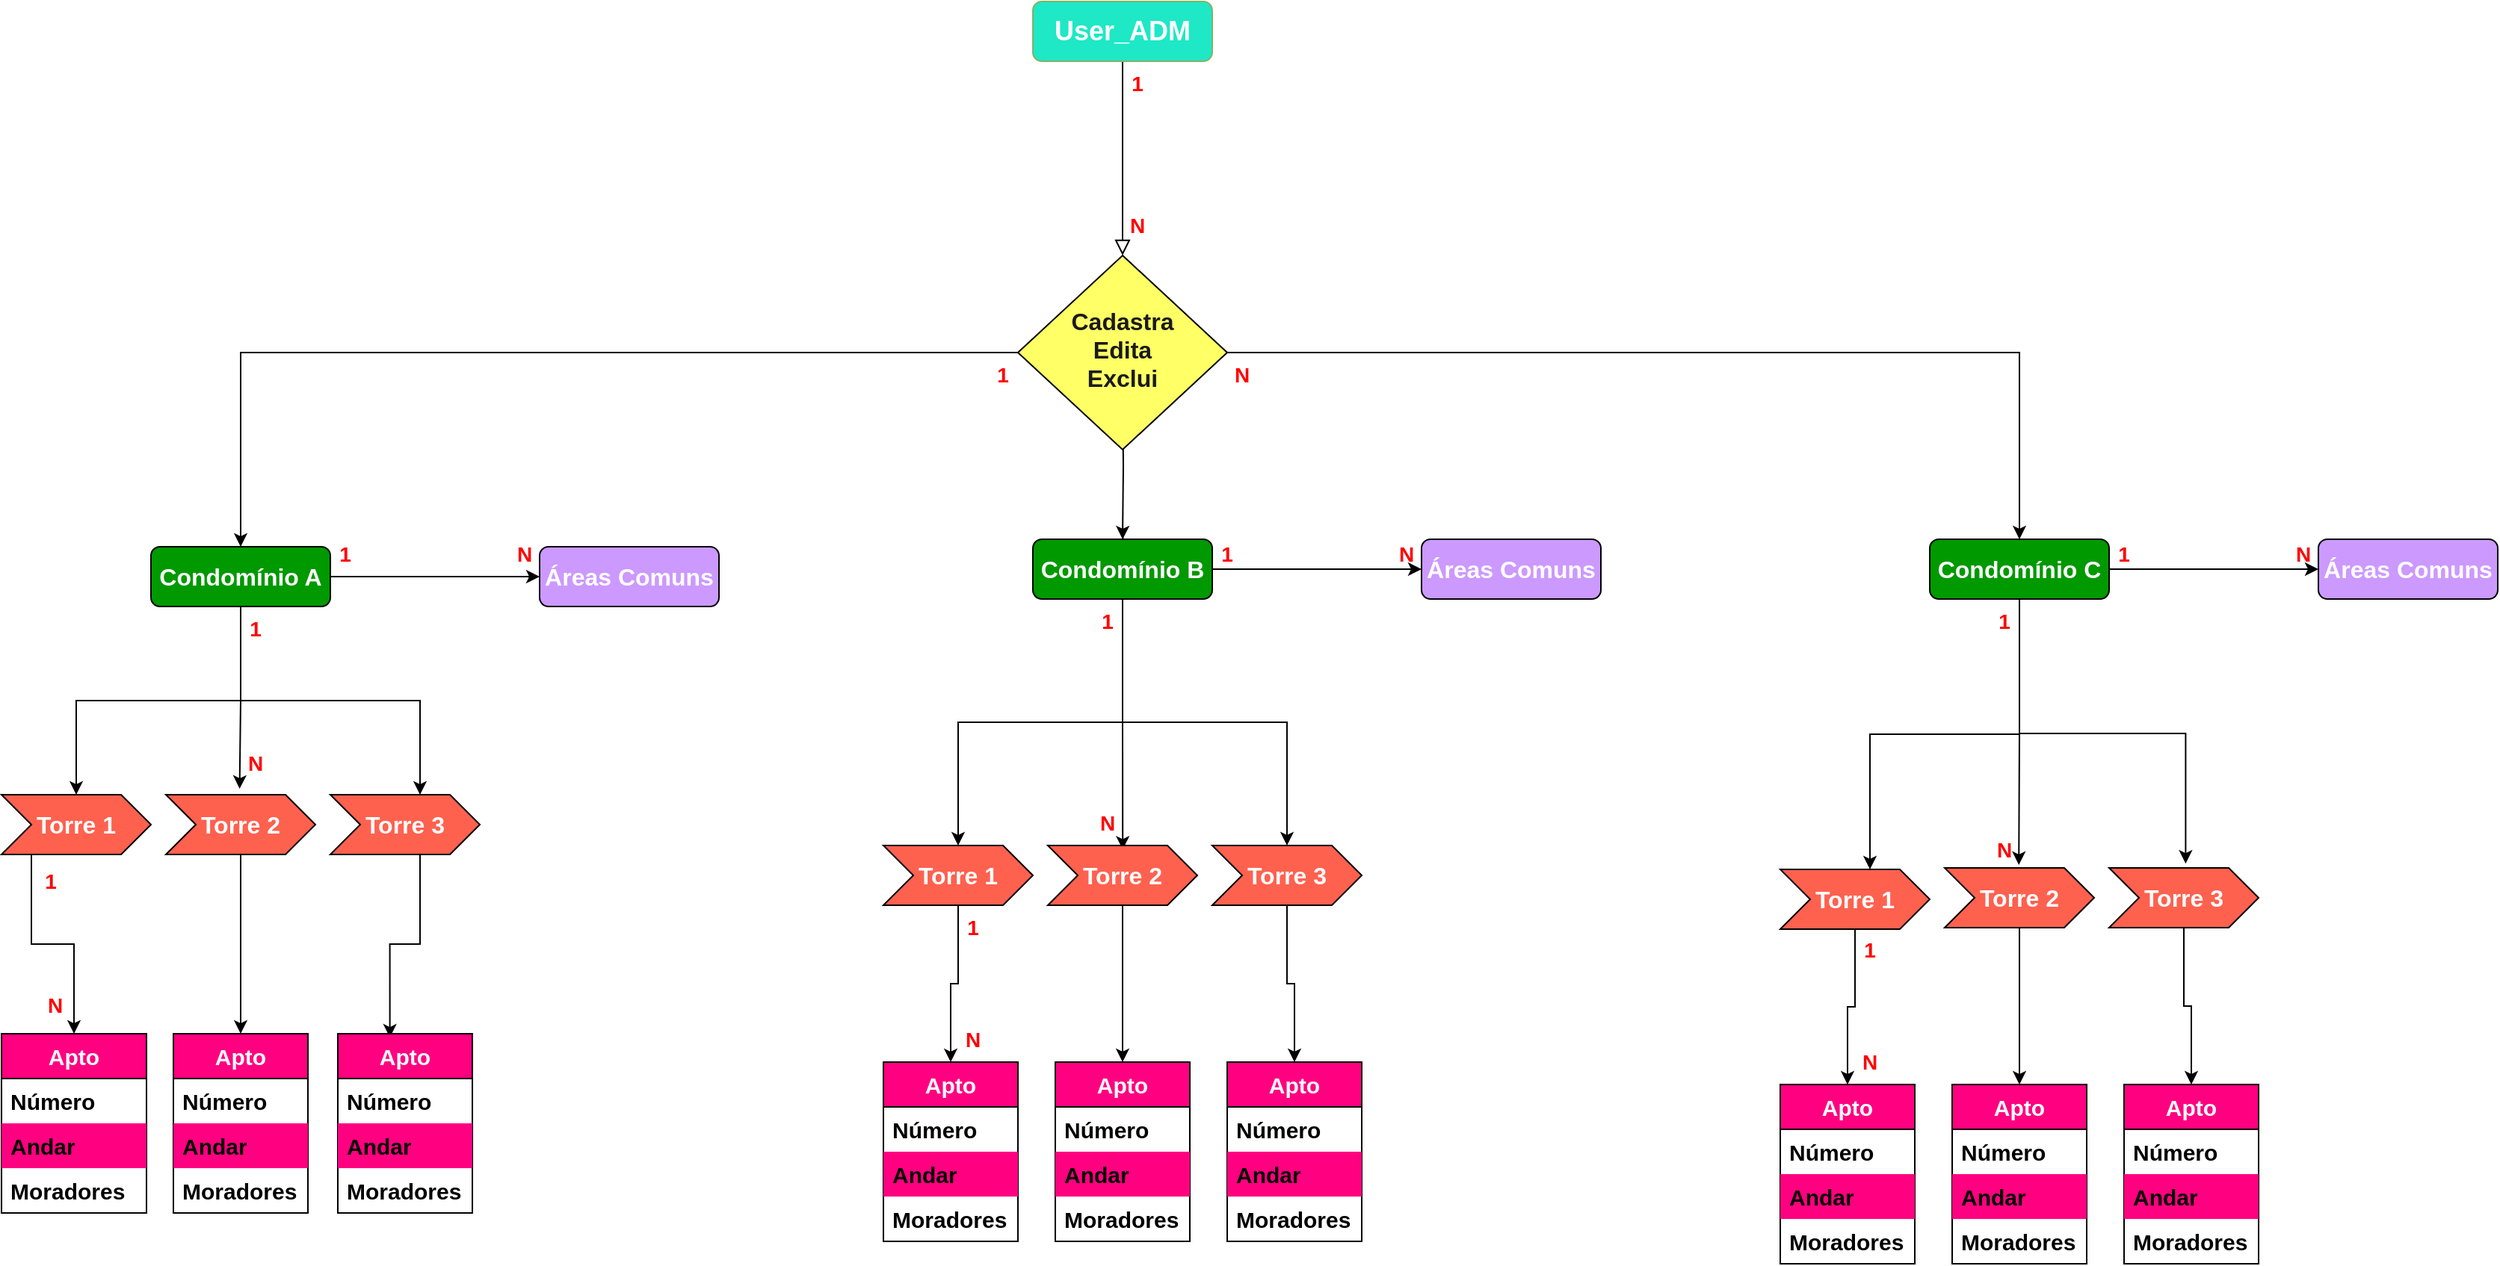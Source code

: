 <mxfile version="21.6.9" type="device">
  <diagram id="C5RBs43oDa-KdzZeNtuy" name="Page-1">
    <mxGraphModel dx="1720" dy="935" grid="1" gridSize="10" guides="1" tooltips="1" connect="1" arrows="1" fold="1" page="1" pageScale="1" pageWidth="827" pageHeight="1169" math="0" shadow="0">
      <root>
        <mxCell id="WIyWlLk6GJQsqaUBKTNV-0" />
        <mxCell id="WIyWlLk6GJQsqaUBKTNV-1" parent="WIyWlLk6GJQsqaUBKTNV-0" />
        <mxCell id="WIyWlLk6GJQsqaUBKTNV-2" value="" style="rounded=0;html=1;jettySize=auto;orthogonalLoop=1;fontSize=11;endArrow=block;endFill=0;endSize=8;strokeWidth=1;shadow=0;labelBackgroundColor=none;edgeStyle=orthogonalEdgeStyle;" parent="WIyWlLk6GJQsqaUBKTNV-1" source="WIyWlLk6GJQsqaUBKTNV-3" target="WIyWlLk6GJQsqaUBKTNV-6" edge="1">
          <mxGeometry relative="1" as="geometry" />
        </mxCell>
        <mxCell id="WIyWlLk6GJQsqaUBKTNV-3" value="User_ADM" style="rounded=1;whiteSpace=wrap;html=1;fontSize=18;glass=0;strokeWidth=1;shadow=0;fillColor=#1EE8C6;strokeColor=#82b366;fontStyle=1;fontColor=#FFFFFF;" parent="WIyWlLk6GJQsqaUBKTNV-1" vertex="1">
          <mxGeometry x="830" y="20" width="120" height="40" as="geometry" />
        </mxCell>
        <mxCell id="YVgpjDGdmT3AULnYCMZ0-17" style="edgeStyle=orthogonalEdgeStyle;rounded=0;orthogonalLoop=1;jettySize=auto;html=1;entryX=0.5;entryY=0;entryDx=0;entryDy=0;fontSize=16;fontStyle=1;fontColor=#FFFFFF;" edge="1" parent="WIyWlLk6GJQsqaUBKTNV-1" source="WIyWlLk6GJQsqaUBKTNV-6" target="YVgpjDGdmT3AULnYCMZ0-3">
          <mxGeometry relative="1" as="geometry" />
        </mxCell>
        <mxCell id="YVgpjDGdmT3AULnYCMZ0-18" style="edgeStyle=orthogonalEdgeStyle;rounded=0;orthogonalLoop=1;jettySize=auto;html=1;fontSize=16;fontStyle=1;fontColor=#FFFFFF;" edge="1" parent="WIyWlLk6GJQsqaUBKTNV-1" target="YVgpjDGdmT3AULnYCMZ0-4">
          <mxGeometry relative="1" as="geometry">
            <mxPoint x="890" y="370" as="sourcePoint" />
          </mxGeometry>
        </mxCell>
        <mxCell id="YVgpjDGdmT3AULnYCMZ0-19" style="edgeStyle=orthogonalEdgeStyle;rounded=0;orthogonalLoop=1;jettySize=auto;html=1;fontSize=16;fontStyle=1;fontColor=#FFFFFF;" edge="1" parent="WIyWlLk6GJQsqaUBKTNV-1" source="WIyWlLk6GJQsqaUBKTNV-6" target="YVgpjDGdmT3AULnYCMZ0-5">
          <mxGeometry relative="1" as="geometry" />
        </mxCell>
        <mxCell id="YVgpjDGdmT3AULnYCMZ0-68" style="edgeStyle=orthogonalEdgeStyle;rounded=0;orthogonalLoop=1;jettySize=auto;html=1;entryX=0.5;entryY=0;entryDx=0;entryDy=0;" edge="1" parent="WIyWlLk6GJQsqaUBKTNV-1" target="YVgpjDGdmT3AULnYCMZ0-4">
          <mxGeometry relative="1" as="geometry">
            <mxPoint x="890" y="280" as="sourcePoint" />
          </mxGeometry>
        </mxCell>
        <mxCell id="WIyWlLk6GJQsqaUBKTNV-6" value="Cadastra&lt;br style=&quot;font-size: 16px;&quot;&gt;Edita&lt;br style=&quot;font-size: 16px;&quot;&gt;Exclui" style="rhombus;whiteSpace=wrap;html=1;shadow=0;fontFamily=Helvetica;fontSize=16;align=center;strokeWidth=1;spacing=6;spacingTop=-4;fontStyle=1;fontColor=#1A1A1A;fillColor=#FFFF66;" parent="WIyWlLk6GJQsqaUBKTNV-1" vertex="1">
          <mxGeometry x="820" y="190" width="140" height="130" as="geometry" />
        </mxCell>
        <mxCell id="YVgpjDGdmT3AULnYCMZ0-51" style="edgeStyle=orthogonalEdgeStyle;rounded=0;orthogonalLoop=1;jettySize=auto;html=1;fontSize=16;fontStyle=1;fontColor=#FFFFFF;" edge="1" parent="WIyWlLk6GJQsqaUBKTNV-1" source="YVgpjDGdmT3AULnYCMZ0-3" target="YVgpjDGdmT3AULnYCMZ0-47">
          <mxGeometry relative="1" as="geometry" />
        </mxCell>
        <mxCell id="YVgpjDGdmT3AULnYCMZ0-53" style="edgeStyle=orthogonalEdgeStyle;rounded=0;orthogonalLoop=1;jettySize=auto;html=1;entryX=0;entryY=0;entryDx=60;entryDy=0;entryPerimeter=0;fontSize=16;fontStyle=1;fontColor=#FFFFFF;" edge="1" parent="WIyWlLk6GJQsqaUBKTNV-1" source="YVgpjDGdmT3AULnYCMZ0-3" target="YVgpjDGdmT3AULnYCMZ0-50">
          <mxGeometry relative="1" as="geometry" />
        </mxCell>
        <mxCell id="YVgpjDGdmT3AULnYCMZ0-55" style="edgeStyle=orthogonalEdgeStyle;rounded=0;orthogonalLoop=1;jettySize=auto;html=1;entryX=0.493;entryY=-0.1;entryDx=0;entryDy=0;entryPerimeter=0;fontSize=16;fontStyle=1;fontColor=#FFFFFF;" edge="1" parent="WIyWlLk6GJQsqaUBKTNV-1" source="YVgpjDGdmT3AULnYCMZ0-3" target="YVgpjDGdmT3AULnYCMZ0-49">
          <mxGeometry relative="1" as="geometry" />
        </mxCell>
        <mxCell id="YVgpjDGdmT3AULnYCMZ0-161" style="edgeStyle=orthogonalEdgeStyle;rounded=0;orthogonalLoop=1;jettySize=auto;html=1;" edge="1" parent="WIyWlLk6GJQsqaUBKTNV-1" source="YVgpjDGdmT3AULnYCMZ0-3" target="YVgpjDGdmT3AULnYCMZ0-160">
          <mxGeometry relative="1" as="geometry" />
        </mxCell>
        <mxCell id="YVgpjDGdmT3AULnYCMZ0-3" value="Condomínio A" style="rounded=1;whiteSpace=wrap;html=1;fontSize=16;glass=0;strokeWidth=1;shadow=0;fontStyle=1;fontColor=#FFFFFF;labelBackgroundColor=none;fillColor=#009900;" vertex="1" parent="WIyWlLk6GJQsqaUBKTNV-1">
          <mxGeometry x="240" y="385" width="120" height="40" as="geometry" />
        </mxCell>
        <mxCell id="YVgpjDGdmT3AULnYCMZ0-62" style="edgeStyle=orthogonalEdgeStyle;rounded=0;orthogonalLoop=1;jettySize=auto;html=1;fontSize=16;fontStyle=1;fontColor=#FFFFFF;" edge="1" parent="WIyWlLk6GJQsqaUBKTNV-1" source="YVgpjDGdmT3AULnYCMZ0-4" target="YVgpjDGdmT3AULnYCMZ0-56">
          <mxGeometry relative="1" as="geometry" />
        </mxCell>
        <mxCell id="YVgpjDGdmT3AULnYCMZ0-63" style="edgeStyle=orthogonalEdgeStyle;rounded=0;orthogonalLoop=1;jettySize=auto;html=1;entryX=0.501;entryY=0.067;entryDx=0;entryDy=0;entryPerimeter=0;fontSize=16;fontStyle=1;fontColor=#FFFFFF;" edge="1" parent="WIyWlLk6GJQsqaUBKTNV-1" source="YVgpjDGdmT3AULnYCMZ0-4" target="YVgpjDGdmT3AULnYCMZ0-57">
          <mxGeometry relative="1" as="geometry" />
        </mxCell>
        <mxCell id="YVgpjDGdmT3AULnYCMZ0-64" style="edgeStyle=orthogonalEdgeStyle;rounded=0;orthogonalLoop=1;jettySize=auto;html=1;fontSize=16;fontStyle=1;fontColor=#FFFFFF;" edge="1" parent="WIyWlLk6GJQsqaUBKTNV-1" source="YVgpjDGdmT3AULnYCMZ0-4" target="YVgpjDGdmT3AULnYCMZ0-58">
          <mxGeometry relative="1" as="geometry" />
        </mxCell>
        <mxCell id="YVgpjDGdmT3AULnYCMZ0-172" style="edgeStyle=orthogonalEdgeStyle;rounded=0;orthogonalLoop=1;jettySize=auto;html=1;" edge="1" parent="WIyWlLk6GJQsqaUBKTNV-1" source="YVgpjDGdmT3AULnYCMZ0-4" target="YVgpjDGdmT3AULnYCMZ0-165">
          <mxGeometry relative="1" as="geometry" />
        </mxCell>
        <mxCell id="YVgpjDGdmT3AULnYCMZ0-4" value="Condomínio B" style="rounded=1;whiteSpace=wrap;html=1;fontSize=16;glass=0;strokeWidth=1;shadow=0;fontStyle=1;fontColor=#FFFFFF;fillColor=#009900;" vertex="1" parent="WIyWlLk6GJQsqaUBKTNV-1">
          <mxGeometry x="830" y="380" width="120" height="40" as="geometry" />
        </mxCell>
        <mxCell id="YVgpjDGdmT3AULnYCMZ0-66" style="edgeStyle=orthogonalEdgeStyle;rounded=0;orthogonalLoop=1;jettySize=auto;html=1;entryX=0.496;entryY=-0.05;entryDx=0;entryDy=0;entryPerimeter=0;fontSize=16;fontStyle=1;fontColor=#FFFFFF;" edge="1" parent="WIyWlLk6GJQsqaUBKTNV-1" source="YVgpjDGdmT3AULnYCMZ0-5" target="YVgpjDGdmT3AULnYCMZ0-60">
          <mxGeometry relative="1" as="geometry" />
        </mxCell>
        <mxCell id="YVgpjDGdmT3AULnYCMZ0-67" style="edgeStyle=orthogonalEdgeStyle;rounded=0;orthogonalLoop=1;jettySize=auto;html=1;entryX=0.512;entryY=-0.072;entryDx=0;entryDy=0;entryPerimeter=0;fontSize=16;fontStyle=1;fontColor=#FFFFFF;" edge="1" parent="WIyWlLk6GJQsqaUBKTNV-1" source="YVgpjDGdmT3AULnYCMZ0-5" target="YVgpjDGdmT3AULnYCMZ0-61">
          <mxGeometry relative="1" as="geometry" />
        </mxCell>
        <mxCell id="YVgpjDGdmT3AULnYCMZ0-164" style="edgeStyle=orthogonalEdgeStyle;rounded=0;orthogonalLoop=1;jettySize=auto;html=1;entryX=0;entryY=0;entryDx=60;entryDy=0;entryPerimeter=0;" edge="1" parent="WIyWlLk6GJQsqaUBKTNV-1" source="YVgpjDGdmT3AULnYCMZ0-5" target="YVgpjDGdmT3AULnYCMZ0-59">
          <mxGeometry relative="1" as="geometry" />
        </mxCell>
        <mxCell id="YVgpjDGdmT3AULnYCMZ0-173" style="edgeStyle=orthogonalEdgeStyle;rounded=0;orthogonalLoop=1;jettySize=auto;html=1;entryX=0;entryY=0.5;entryDx=0;entryDy=0;" edge="1" parent="WIyWlLk6GJQsqaUBKTNV-1" source="YVgpjDGdmT3AULnYCMZ0-5" target="YVgpjDGdmT3AULnYCMZ0-168">
          <mxGeometry relative="1" as="geometry" />
        </mxCell>
        <mxCell id="YVgpjDGdmT3AULnYCMZ0-5" value="Condomínio C" style="rounded=1;whiteSpace=wrap;html=1;fontSize=16;glass=0;strokeWidth=1;shadow=0;fontStyle=1;fontColor=#FFFFFF;fillColor=#009900;" vertex="1" parent="WIyWlLk6GJQsqaUBKTNV-1">
          <mxGeometry x="1430" y="380" width="120" height="40" as="geometry" />
        </mxCell>
        <mxCell id="YVgpjDGdmT3AULnYCMZ0-92" style="edgeStyle=orthogonalEdgeStyle;rounded=0;orthogonalLoop=1;jettySize=auto;html=1;entryX=0.5;entryY=0;entryDx=0;entryDy=0;exitX=0;exitY=0;exitDx=20;exitDy=40;exitPerimeter=0;" edge="1" parent="WIyWlLk6GJQsqaUBKTNV-1" source="YVgpjDGdmT3AULnYCMZ0-47" target="YVgpjDGdmT3AULnYCMZ0-80">
          <mxGeometry relative="1" as="geometry" />
        </mxCell>
        <mxCell id="YVgpjDGdmT3AULnYCMZ0-47" value="Torre 1" style="html=1;shape=mxgraph.infographic.ribbonSimple;notch1=20;notch2=20;align=center;verticalAlign=middle;fontSize=16;fontStyle=1;fillColor=#FF614F;whiteSpace=wrap;fontColor=#FFFFFF;" vertex="1" parent="WIyWlLk6GJQsqaUBKTNV-1">
          <mxGeometry x="140" y="551" width="100" height="40" as="geometry" />
        </mxCell>
        <mxCell id="YVgpjDGdmT3AULnYCMZ0-93" style="edgeStyle=orthogonalEdgeStyle;rounded=0;orthogonalLoop=1;jettySize=auto;html=1;entryX=0.5;entryY=0;entryDx=0;entryDy=0;" edge="1" parent="WIyWlLk6GJQsqaUBKTNV-1" source="YVgpjDGdmT3AULnYCMZ0-49" target="YVgpjDGdmT3AULnYCMZ0-84">
          <mxGeometry relative="1" as="geometry" />
        </mxCell>
        <mxCell id="YVgpjDGdmT3AULnYCMZ0-49" value="Torre 2" style="html=1;shape=mxgraph.infographic.ribbonSimple;notch1=20;notch2=20;align=center;verticalAlign=middle;fontSize=16;fontStyle=1;fillColor=#FF614F;whiteSpace=wrap;fontColor=#FFFFFF;" vertex="1" parent="WIyWlLk6GJQsqaUBKTNV-1">
          <mxGeometry x="250" y="551" width="100" height="40" as="geometry" />
        </mxCell>
        <mxCell id="YVgpjDGdmT3AULnYCMZ0-94" style="edgeStyle=orthogonalEdgeStyle;rounded=0;orthogonalLoop=1;jettySize=auto;html=1;entryX=0.387;entryY=0.021;entryDx=0;entryDy=0;entryPerimeter=0;exitX=0;exitY=0;exitDx=60;exitDy=40;exitPerimeter=0;" edge="1" parent="WIyWlLk6GJQsqaUBKTNV-1" source="YVgpjDGdmT3AULnYCMZ0-50" target="YVgpjDGdmT3AULnYCMZ0-88">
          <mxGeometry relative="1" as="geometry" />
        </mxCell>
        <mxCell id="YVgpjDGdmT3AULnYCMZ0-50" value="Torre 3" style="html=1;shape=mxgraph.infographic.ribbonSimple;notch1=20;notch2=20;align=center;verticalAlign=middle;fontSize=16;fontStyle=1;fillColor=#FF614F;whiteSpace=wrap;fontColor=#FFFFFF;" vertex="1" parent="WIyWlLk6GJQsqaUBKTNV-1">
          <mxGeometry x="360" y="551" width="100" height="40" as="geometry" />
        </mxCell>
        <mxCell id="YVgpjDGdmT3AULnYCMZ0-149" style="edgeStyle=orthogonalEdgeStyle;rounded=0;orthogonalLoop=1;jettySize=auto;html=1;entryX=0.5;entryY=0;entryDx=0;entryDy=0;" edge="1" parent="WIyWlLk6GJQsqaUBKTNV-1" source="YVgpjDGdmT3AULnYCMZ0-56" target="YVgpjDGdmT3AULnYCMZ0-125">
          <mxGeometry relative="1" as="geometry" />
        </mxCell>
        <mxCell id="YVgpjDGdmT3AULnYCMZ0-56" value="Torre 1" style="html=1;shape=mxgraph.infographic.ribbonSimple;notch1=20;notch2=20;align=center;verticalAlign=middle;fontSize=16;fontStyle=1;fillColor=#FF614F;whiteSpace=wrap;fontColor=#FFFFFF;" vertex="1" parent="WIyWlLk6GJQsqaUBKTNV-1">
          <mxGeometry x="730" y="585" width="100" height="40" as="geometry" />
        </mxCell>
        <mxCell id="YVgpjDGdmT3AULnYCMZ0-150" style="edgeStyle=orthogonalEdgeStyle;rounded=0;orthogonalLoop=1;jettySize=auto;html=1;entryX=0.5;entryY=0;entryDx=0;entryDy=0;" edge="1" parent="WIyWlLk6GJQsqaUBKTNV-1" source="YVgpjDGdmT3AULnYCMZ0-57" target="YVgpjDGdmT3AULnYCMZ0-129">
          <mxGeometry relative="1" as="geometry" />
        </mxCell>
        <mxCell id="YVgpjDGdmT3AULnYCMZ0-57" value="Torre 2" style="html=1;shape=mxgraph.infographic.ribbonSimple;notch1=20;notch2=20;align=center;verticalAlign=middle;fontSize=16;fontStyle=1;fillColor=#FF614F;whiteSpace=wrap;fontColor=#FFFFFF;" vertex="1" parent="WIyWlLk6GJQsqaUBKTNV-1">
          <mxGeometry x="840" y="585" width="100" height="40" as="geometry" />
        </mxCell>
        <mxCell id="YVgpjDGdmT3AULnYCMZ0-151" style="edgeStyle=orthogonalEdgeStyle;rounded=0;orthogonalLoop=1;jettySize=auto;html=1;entryX=0.5;entryY=0;entryDx=0;entryDy=0;" edge="1" parent="WIyWlLk6GJQsqaUBKTNV-1" source="YVgpjDGdmT3AULnYCMZ0-58" target="YVgpjDGdmT3AULnYCMZ0-133">
          <mxGeometry relative="1" as="geometry" />
        </mxCell>
        <mxCell id="YVgpjDGdmT3AULnYCMZ0-58" value="Torre 3" style="html=1;shape=mxgraph.infographic.ribbonSimple;notch1=20;notch2=20;align=center;verticalAlign=middle;fontSize=16;fontStyle=1;fillColor=#FF614F;whiteSpace=wrap;fontColor=#FFFFFF;" vertex="1" parent="WIyWlLk6GJQsqaUBKTNV-1">
          <mxGeometry x="950" y="585" width="100" height="40" as="geometry" />
        </mxCell>
        <mxCell id="YVgpjDGdmT3AULnYCMZ0-152" style="edgeStyle=orthogonalEdgeStyle;rounded=0;orthogonalLoop=1;jettySize=auto;html=1;entryX=0.5;entryY=0;entryDx=0;entryDy=0;" edge="1" parent="WIyWlLk6GJQsqaUBKTNV-1" source="YVgpjDGdmT3AULnYCMZ0-59" target="YVgpjDGdmT3AULnYCMZ0-137">
          <mxGeometry relative="1" as="geometry" />
        </mxCell>
        <mxCell id="YVgpjDGdmT3AULnYCMZ0-59" value="Torre 1" style="html=1;shape=mxgraph.infographic.ribbonSimple;notch1=20;notch2=20;align=center;verticalAlign=middle;fontSize=16;fontStyle=1;fillColor=#FF614F;whiteSpace=wrap;fontColor=#FFFFFF;" vertex="1" parent="WIyWlLk6GJQsqaUBKTNV-1">
          <mxGeometry x="1330" y="601" width="100" height="40" as="geometry" />
        </mxCell>
        <mxCell id="YVgpjDGdmT3AULnYCMZ0-153" style="edgeStyle=orthogonalEdgeStyle;rounded=0;orthogonalLoop=1;jettySize=auto;html=1;entryX=0.5;entryY=0;entryDx=0;entryDy=0;" edge="1" parent="WIyWlLk6GJQsqaUBKTNV-1" source="YVgpjDGdmT3AULnYCMZ0-60" target="YVgpjDGdmT3AULnYCMZ0-141">
          <mxGeometry relative="1" as="geometry" />
        </mxCell>
        <mxCell id="YVgpjDGdmT3AULnYCMZ0-60" value="Torre 2" style="html=1;shape=mxgraph.infographic.ribbonSimple;notch1=20;notch2=20;align=center;verticalAlign=middle;fontSize=16;fontStyle=1;fillColor=#FF614F;whiteSpace=wrap;fontColor=#FFFFFF;" vertex="1" parent="WIyWlLk6GJQsqaUBKTNV-1">
          <mxGeometry x="1440" y="600" width="100" height="40" as="geometry" />
        </mxCell>
        <mxCell id="YVgpjDGdmT3AULnYCMZ0-154" style="edgeStyle=orthogonalEdgeStyle;rounded=0;orthogonalLoop=1;jettySize=auto;html=1;entryX=0.5;entryY=0;entryDx=0;entryDy=0;" edge="1" parent="WIyWlLk6GJQsqaUBKTNV-1" source="YVgpjDGdmT3AULnYCMZ0-61" target="YVgpjDGdmT3AULnYCMZ0-145">
          <mxGeometry relative="1" as="geometry" />
        </mxCell>
        <mxCell id="YVgpjDGdmT3AULnYCMZ0-61" value="Torre 3" style="html=1;shape=mxgraph.infographic.ribbonSimple;notch1=20;notch2=20;align=center;verticalAlign=middle;fontSize=16;fontStyle=1;fillColor=#FF614F;whiteSpace=wrap;fontColor=#FFFFFF;" vertex="1" parent="WIyWlLk6GJQsqaUBKTNV-1">
          <mxGeometry x="1550" y="600" width="100" height="40" as="geometry" />
        </mxCell>
        <mxCell id="YVgpjDGdmT3AULnYCMZ0-69" value="1" style="text;html=1;strokeColor=none;fillColor=none;align=center;verticalAlign=middle;whiteSpace=wrap;rounded=0;fontSize=14;fontStyle=1;fontColor=#FF0000;" vertex="1" parent="WIyWlLk6GJQsqaUBKTNV-1">
          <mxGeometry x="890" y="60" width="20" height="30" as="geometry" />
        </mxCell>
        <mxCell id="YVgpjDGdmT3AULnYCMZ0-70" value="N" style="text;html=1;strokeColor=none;fillColor=none;align=center;verticalAlign=middle;whiteSpace=wrap;rounded=0;fontSize=14;fontStyle=1;fontColor=#FF0000;" vertex="1" parent="WIyWlLk6GJQsqaUBKTNV-1">
          <mxGeometry x="890" y="155" width="20" height="30" as="geometry" />
        </mxCell>
        <mxCell id="YVgpjDGdmT3AULnYCMZ0-71" value="1" style="text;html=1;strokeColor=none;fillColor=none;align=center;verticalAlign=middle;whiteSpace=wrap;rounded=0;fontSize=14;fontStyle=1;fontColor=#FF0000;" vertex="1" parent="WIyWlLk6GJQsqaUBKTNV-1">
          <mxGeometry x="800" y="255" width="20" height="30" as="geometry" />
        </mxCell>
        <mxCell id="YVgpjDGdmT3AULnYCMZ0-72" value="N" style="text;html=1;strokeColor=none;fillColor=none;align=center;verticalAlign=middle;whiteSpace=wrap;rounded=0;fontSize=14;fontStyle=1;fontColor=#FF0000;" vertex="1" parent="WIyWlLk6GJQsqaUBKTNV-1">
          <mxGeometry x="960" y="255" width="20" height="30" as="geometry" />
        </mxCell>
        <mxCell id="YVgpjDGdmT3AULnYCMZ0-73" value="1" style="text;html=1;strokeColor=none;fillColor=none;align=center;verticalAlign=middle;whiteSpace=wrap;rounded=0;fontSize=14;fontStyle=1;fontColor=#FF0000;" vertex="1" parent="WIyWlLk6GJQsqaUBKTNV-1">
          <mxGeometry x="300" y="425" width="20" height="30" as="geometry" />
        </mxCell>
        <mxCell id="YVgpjDGdmT3AULnYCMZ0-74" value="N" style="text;html=1;strokeColor=none;fillColor=none;align=center;verticalAlign=middle;whiteSpace=wrap;rounded=0;fontSize=14;fontStyle=1;fontColor=#FF0000;" vertex="1" parent="WIyWlLk6GJQsqaUBKTNV-1">
          <mxGeometry x="300" y="515" width="20" height="30" as="geometry" />
        </mxCell>
        <mxCell id="YVgpjDGdmT3AULnYCMZ0-76" value="1" style="text;html=1;strokeColor=none;fillColor=none;align=center;verticalAlign=middle;whiteSpace=wrap;rounded=0;fontSize=14;fontStyle=1;fontColor=#FF0000;" vertex="1" parent="WIyWlLk6GJQsqaUBKTNV-1">
          <mxGeometry x="1470" y="420" width="20" height="30" as="geometry" />
        </mxCell>
        <mxCell id="YVgpjDGdmT3AULnYCMZ0-77" value="N" style="text;html=1;strokeColor=none;fillColor=none;align=center;verticalAlign=middle;whiteSpace=wrap;rounded=0;fontSize=14;fontStyle=1;fontColor=#FF0000;" vertex="1" parent="WIyWlLk6GJQsqaUBKTNV-1">
          <mxGeometry x="1470" y="565" width="20" height="45" as="geometry" />
        </mxCell>
        <mxCell id="YVgpjDGdmT3AULnYCMZ0-78" value="1" style="text;html=1;strokeColor=none;fillColor=none;align=center;verticalAlign=middle;whiteSpace=wrap;rounded=0;fontSize=14;fontStyle=1;fontColor=#FF0000;" vertex="1" parent="WIyWlLk6GJQsqaUBKTNV-1">
          <mxGeometry x="870" y="420" width="20" height="30" as="geometry" />
        </mxCell>
        <mxCell id="YVgpjDGdmT3AULnYCMZ0-79" value="N" style="text;html=1;strokeColor=none;fillColor=none;align=center;verticalAlign=middle;whiteSpace=wrap;rounded=0;fontSize=14;fontStyle=1;fontColor=#FF0000;" vertex="1" parent="WIyWlLk6GJQsqaUBKTNV-1">
          <mxGeometry x="870" y="555" width="20" height="30" as="geometry" />
        </mxCell>
        <mxCell id="YVgpjDGdmT3AULnYCMZ0-80" value="Apto" style="swimlane;fontStyle=1;childLayout=stackLayout;horizontal=1;startSize=30;horizontalStack=0;resizeParent=1;resizeParentMax=0;resizeLast=0;collapsible=1;marginBottom=0;whiteSpace=wrap;html=1;fillColor=#FF0080;fontSize=15;fontColor=#FFFFFF;" vertex="1" parent="WIyWlLk6GJQsqaUBKTNV-1">
          <mxGeometry x="140" y="711" width="97" height="120" as="geometry" />
        </mxCell>
        <mxCell id="YVgpjDGdmT3AULnYCMZ0-81" value="Número" style="text;strokeColor=none;fillColor=none;align=left;verticalAlign=middle;spacingLeft=4;spacingRight=4;overflow=hidden;points=[[0,0.5],[1,0.5]];portConstraint=eastwest;rotatable=0;whiteSpace=wrap;html=1;fontSize=15;fontStyle=1" vertex="1" parent="YVgpjDGdmT3AULnYCMZ0-80">
          <mxGeometry y="30" width="97" height="30" as="geometry" />
        </mxCell>
        <mxCell id="YVgpjDGdmT3AULnYCMZ0-82" value="Andar" style="text;strokeColor=none;fillColor=#FF0080;align=left;verticalAlign=middle;spacingLeft=4;spacingRight=4;overflow=hidden;points=[[0,0.5],[1,0.5]];portConstraint=eastwest;rotatable=0;whiteSpace=wrap;html=1;fontSize=15;fontStyle=1" vertex="1" parent="YVgpjDGdmT3AULnYCMZ0-80">
          <mxGeometry y="60" width="97" height="30" as="geometry" />
        </mxCell>
        <mxCell id="YVgpjDGdmT3AULnYCMZ0-83" value="Moradores" style="text;strokeColor=none;fillColor=none;align=left;verticalAlign=middle;spacingLeft=4;spacingRight=4;overflow=hidden;points=[[0,0.5],[1,0.5]];portConstraint=eastwest;rotatable=0;whiteSpace=wrap;html=1;fontSize=15;fontStyle=1" vertex="1" parent="YVgpjDGdmT3AULnYCMZ0-80">
          <mxGeometry y="90" width="97" height="30" as="geometry" />
        </mxCell>
        <mxCell id="YVgpjDGdmT3AULnYCMZ0-84" value="Apto" style="swimlane;fontStyle=1;childLayout=stackLayout;horizontal=1;startSize=30;horizontalStack=0;resizeParent=1;resizeParentMax=0;resizeLast=0;collapsible=1;marginBottom=0;whiteSpace=wrap;html=1;fillColor=#FF0080;fontSize=15;fontColor=#FFFFFF;" vertex="1" parent="WIyWlLk6GJQsqaUBKTNV-1">
          <mxGeometry x="255" y="711" width="90" height="120" as="geometry" />
        </mxCell>
        <mxCell id="YVgpjDGdmT3AULnYCMZ0-85" value="Número" style="text;strokeColor=none;fillColor=none;align=left;verticalAlign=middle;spacingLeft=4;spacingRight=4;overflow=hidden;points=[[0,0.5],[1,0.5]];portConstraint=eastwest;rotatable=0;whiteSpace=wrap;html=1;fontSize=15;fontStyle=1" vertex="1" parent="YVgpjDGdmT3AULnYCMZ0-84">
          <mxGeometry y="30" width="90" height="30" as="geometry" />
        </mxCell>
        <mxCell id="YVgpjDGdmT3AULnYCMZ0-86" value="Andar" style="text;strokeColor=none;fillColor=#FF0080;align=left;verticalAlign=middle;spacingLeft=4;spacingRight=4;overflow=hidden;points=[[0,0.5],[1,0.5]];portConstraint=eastwest;rotatable=0;whiteSpace=wrap;html=1;fontSize=15;fontStyle=1" vertex="1" parent="YVgpjDGdmT3AULnYCMZ0-84">
          <mxGeometry y="60" width="90" height="30" as="geometry" />
        </mxCell>
        <mxCell id="YVgpjDGdmT3AULnYCMZ0-87" value="Moradores" style="text;strokeColor=none;fillColor=none;align=left;verticalAlign=middle;spacingLeft=4;spacingRight=4;overflow=hidden;points=[[0,0.5],[1,0.5]];portConstraint=eastwest;rotatable=0;whiteSpace=wrap;html=1;fontSize=15;fontStyle=1" vertex="1" parent="YVgpjDGdmT3AULnYCMZ0-84">
          <mxGeometry y="90" width="90" height="30" as="geometry" />
        </mxCell>
        <mxCell id="YVgpjDGdmT3AULnYCMZ0-88" value="Apto" style="swimlane;fontStyle=1;childLayout=stackLayout;horizontal=1;startSize=30;horizontalStack=0;resizeParent=1;resizeParentMax=0;resizeLast=0;collapsible=1;marginBottom=0;whiteSpace=wrap;html=1;fillColor=#FF0080;fontSize=15;fontColor=#FFFFFF;" vertex="1" parent="WIyWlLk6GJQsqaUBKTNV-1">
          <mxGeometry x="365" y="711" width="90" height="120" as="geometry" />
        </mxCell>
        <mxCell id="YVgpjDGdmT3AULnYCMZ0-89" value="Número" style="text;strokeColor=none;fillColor=none;align=left;verticalAlign=middle;spacingLeft=4;spacingRight=4;overflow=hidden;points=[[0,0.5],[1,0.5]];portConstraint=eastwest;rotatable=0;whiteSpace=wrap;html=1;fontSize=15;fontStyle=1" vertex="1" parent="YVgpjDGdmT3AULnYCMZ0-88">
          <mxGeometry y="30" width="90" height="30" as="geometry" />
        </mxCell>
        <mxCell id="YVgpjDGdmT3AULnYCMZ0-90" value="Andar" style="text;strokeColor=none;fillColor=#FF0080;align=left;verticalAlign=middle;spacingLeft=4;spacingRight=4;overflow=hidden;points=[[0,0.5],[1,0.5]];portConstraint=eastwest;rotatable=0;whiteSpace=wrap;html=1;fontSize=15;fontStyle=1" vertex="1" parent="YVgpjDGdmT3AULnYCMZ0-88">
          <mxGeometry y="60" width="90" height="30" as="geometry" />
        </mxCell>
        <mxCell id="YVgpjDGdmT3AULnYCMZ0-91" value="Moradores" style="text;strokeColor=none;fillColor=none;align=left;verticalAlign=middle;spacingLeft=4;spacingRight=4;overflow=hidden;points=[[0,0.5],[1,0.5]];portConstraint=eastwest;rotatable=0;whiteSpace=wrap;html=1;fontSize=15;fontStyle=1" vertex="1" parent="YVgpjDGdmT3AULnYCMZ0-88">
          <mxGeometry y="90" width="90" height="30" as="geometry" />
        </mxCell>
        <mxCell id="YVgpjDGdmT3AULnYCMZ0-95" value="1" style="text;html=1;strokeColor=none;fillColor=none;align=center;verticalAlign=middle;whiteSpace=wrap;rounded=0;fontSize=14;fontStyle=1;fontColor=#FF0000;" vertex="1" parent="WIyWlLk6GJQsqaUBKTNV-1">
          <mxGeometry x="163" y="596" width="20" height="25" as="geometry" />
        </mxCell>
        <mxCell id="YVgpjDGdmT3AULnYCMZ0-96" value="N" style="text;html=1;strokeColor=none;fillColor=none;align=center;verticalAlign=middle;whiteSpace=wrap;rounded=0;fontSize=14;fontStyle=1;fontColor=#FF0000;" vertex="1" parent="WIyWlLk6GJQsqaUBKTNV-1">
          <mxGeometry x="166" y="677" width="20" height="30" as="geometry" />
        </mxCell>
        <mxCell id="YVgpjDGdmT3AULnYCMZ0-125" value="Apto" style="swimlane;fontStyle=1;childLayout=stackLayout;horizontal=1;startSize=30;horizontalStack=0;resizeParent=1;resizeParentMax=0;resizeLast=0;collapsible=1;marginBottom=0;whiteSpace=wrap;html=1;fillColor=#FF0080;fontSize=15;fontColor=#FFFFFF;" vertex="1" parent="WIyWlLk6GJQsqaUBKTNV-1">
          <mxGeometry x="730" y="730" width="90" height="120" as="geometry" />
        </mxCell>
        <mxCell id="YVgpjDGdmT3AULnYCMZ0-126" value="Número" style="text;strokeColor=none;fillColor=none;align=left;verticalAlign=middle;spacingLeft=4;spacingRight=4;overflow=hidden;points=[[0,0.5],[1,0.5]];portConstraint=eastwest;rotatable=0;whiteSpace=wrap;html=1;fontSize=15;fontStyle=1" vertex="1" parent="YVgpjDGdmT3AULnYCMZ0-125">
          <mxGeometry y="30" width="90" height="30" as="geometry" />
        </mxCell>
        <mxCell id="YVgpjDGdmT3AULnYCMZ0-127" value="Andar" style="text;strokeColor=none;fillColor=#FF0080;align=left;verticalAlign=middle;spacingLeft=4;spacingRight=4;overflow=hidden;points=[[0,0.5],[1,0.5]];portConstraint=eastwest;rotatable=0;whiteSpace=wrap;html=1;fontSize=15;fontStyle=1" vertex="1" parent="YVgpjDGdmT3AULnYCMZ0-125">
          <mxGeometry y="60" width="90" height="30" as="geometry" />
        </mxCell>
        <mxCell id="YVgpjDGdmT3AULnYCMZ0-128" value="Moradores" style="text;strokeColor=none;fillColor=none;align=left;verticalAlign=middle;spacingLeft=4;spacingRight=4;overflow=hidden;points=[[0,0.5],[1,0.5]];portConstraint=eastwest;rotatable=0;whiteSpace=wrap;html=1;fontSize=15;fontStyle=1" vertex="1" parent="YVgpjDGdmT3AULnYCMZ0-125">
          <mxGeometry y="90" width="90" height="30" as="geometry" />
        </mxCell>
        <mxCell id="YVgpjDGdmT3AULnYCMZ0-129" value="Apto" style="swimlane;fontStyle=1;childLayout=stackLayout;horizontal=1;startSize=30;horizontalStack=0;resizeParent=1;resizeParentMax=0;resizeLast=0;collapsible=1;marginBottom=0;whiteSpace=wrap;html=1;fillColor=#FF0080;fontSize=15;fontColor=#FFFFFF;" vertex="1" parent="WIyWlLk6GJQsqaUBKTNV-1">
          <mxGeometry x="845" y="730" width="90" height="120" as="geometry" />
        </mxCell>
        <mxCell id="YVgpjDGdmT3AULnYCMZ0-130" value="Número" style="text;strokeColor=none;fillColor=none;align=left;verticalAlign=middle;spacingLeft=4;spacingRight=4;overflow=hidden;points=[[0,0.5],[1,0.5]];portConstraint=eastwest;rotatable=0;whiteSpace=wrap;html=1;fontSize=15;fontStyle=1" vertex="1" parent="YVgpjDGdmT3AULnYCMZ0-129">
          <mxGeometry y="30" width="90" height="30" as="geometry" />
        </mxCell>
        <mxCell id="YVgpjDGdmT3AULnYCMZ0-131" value="Andar" style="text;strokeColor=none;fillColor=#FF0080;align=left;verticalAlign=middle;spacingLeft=4;spacingRight=4;overflow=hidden;points=[[0,0.5],[1,0.5]];portConstraint=eastwest;rotatable=0;whiteSpace=wrap;html=1;fontSize=15;fontStyle=1" vertex="1" parent="YVgpjDGdmT3AULnYCMZ0-129">
          <mxGeometry y="60" width="90" height="30" as="geometry" />
        </mxCell>
        <mxCell id="YVgpjDGdmT3AULnYCMZ0-132" value="Moradores" style="text;strokeColor=none;fillColor=none;align=left;verticalAlign=middle;spacingLeft=4;spacingRight=4;overflow=hidden;points=[[0,0.5],[1,0.5]];portConstraint=eastwest;rotatable=0;whiteSpace=wrap;html=1;fontSize=15;fontStyle=1" vertex="1" parent="YVgpjDGdmT3AULnYCMZ0-129">
          <mxGeometry y="90" width="90" height="30" as="geometry" />
        </mxCell>
        <mxCell id="YVgpjDGdmT3AULnYCMZ0-133" value="Apto" style="swimlane;fontStyle=1;childLayout=stackLayout;horizontal=1;startSize=30;horizontalStack=0;resizeParent=1;resizeParentMax=0;resizeLast=0;collapsible=1;marginBottom=0;whiteSpace=wrap;html=1;fillColor=#FF0080;fontSize=15;fontColor=#FFFFFF;" vertex="1" parent="WIyWlLk6GJQsqaUBKTNV-1">
          <mxGeometry x="960" y="730" width="90" height="120" as="geometry" />
        </mxCell>
        <mxCell id="YVgpjDGdmT3AULnYCMZ0-134" value="Número" style="text;strokeColor=none;fillColor=none;align=left;verticalAlign=middle;spacingLeft=4;spacingRight=4;overflow=hidden;points=[[0,0.5],[1,0.5]];portConstraint=eastwest;rotatable=0;whiteSpace=wrap;html=1;fontSize=15;fontStyle=1" vertex="1" parent="YVgpjDGdmT3AULnYCMZ0-133">
          <mxGeometry y="30" width="90" height="30" as="geometry" />
        </mxCell>
        <mxCell id="YVgpjDGdmT3AULnYCMZ0-135" value="Andar" style="text;strokeColor=none;fillColor=#FF0080;align=left;verticalAlign=middle;spacingLeft=4;spacingRight=4;overflow=hidden;points=[[0,0.5],[1,0.5]];portConstraint=eastwest;rotatable=0;whiteSpace=wrap;html=1;fontSize=15;fontStyle=1" vertex="1" parent="YVgpjDGdmT3AULnYCMZ0-133">
          <mxGeometry y="60" width="90" height="30" as="geometry" />
        </mxCell>
        <mxCell id="YVgpjDGdmT3AULnYCMZ0-136" value="Moradores" style="text;strokeColor=none;fillColor=none;align=left;verticalAlign=middle;spacingLeft=4;spacingRight=4;overflow=hidden;points=[[0,0.5],[1,0.5]];portConstraint=eastwest;rotatable=0;whiteSpace=wrap;html=1;fontSize=15;fontStyle=1" vertex="1" parent="YVgpjDGdmT3AULnYCMZ0-133">
          <mxGeometry y="90" width="90" height="30" as="geometry" />
        </mxCell>
        <mxCell id="YVgpjDGdmT3AULnYCMZ0-137" value="Apto" style="swimlane;fontStyle=1;childLayout=stackLayout;horizontal=1;startSize=30;horizontalStack=0;resizeParent=1;resizeParentMax=0;resizeLast=0;collapsible=1;marginBottom=0;whiteSpace=wrap;html=1;fillColor=#FF0080;fontSize=15;fontColor=#FFFFFF;" vertex="1" parent="WIyWlLk6GJQsqaUBKTNV-1">
          <mxGeometry x="1330" y="745" width="90" height="120" as="geometry" />
        </mxCell>
        <mxCell id="YVgpjDGdmT3AULnYCMZ0-138" value="Número" style="text;strokeColor=none;fillColor=none;align=left;verticalAlign=middle;spacingLeft=4;spacingRight=4;overflow=hidden;points=[[0,0.5],[1,0.5]];portConstraint=eastwest;rotatable=0;whiteSpace=wrap;html=1;fontSize=15;fontStyle=1" vertex="1" parent="YVgpjDGdmT3AULnYCMZ0-137">
          <mxGeometry y="30" width="90" height="30" as="geometry" />
        </mxCell>
        <mxCell id="YVgpjDGdmT3AULnYCMZ0-139" value="Andar" style="text;strokeColor=none;fillColor=#FF0080;align=left;verticalAlign=middle;spacingLeft=4;spacingRight=4;overflow=hidden;points=[[0,0.5],[1,0.5]];portConstraint=eastwest;rotatable=0;whiteSpace=wrap;html=1;fontSize=15;fontStyle=1" vertex="1" parent="YVgpjDGdmT3AULnYCMZ0-137">
          <mxGeometry y="60" width="90" height="30" as="geometry" />
        </mxCell>
        <mxCell id="YVgpjDGdmT3AULnYCMZ0-140" value="Moradores" style="text;strokeColor=none;fillColor=none;align=left;verticalAlign=middle;spacingLeft=4;spacingRight=4;overflow=hidden;points=[[0,0.5],[1,0.5]];portConstraint=eastwest;rotatable=0;whiteSpace=wrap;html=1;fontSize=15;fontStyle=1" vertex="1" parent="YVgpjDGdmT3AULnYCMZ0-137">
          <mxGeometry y="90" width="90" height="30" as="geometry" />
        </mxCell>
        <mxCell id="YVgpjDGdmT3AULnYCMZ0-141" value="Apto" style="swimlane;fontStyle=1;childLayout=stackLayout;horizontal=1;startSize=30;horizontalStack=0;resizeParent=1;resizeParentMax=0;resizeLast=0;collapsible=1;marginBottom=0;whiteSpace=wrap;html=1;fillColor=#FF0080;fontSize=15;fontColor=#FFFFFF;" vertex="1" parent="WIyWlLk6GJQsqaUBKTNV-1">
          <mxGeometry x="1445" y="745" width="90" height="120" as="geometry" />
        </mxCell>
        <mxCell id="YVgpjDGdmT3AULnYCMZ0-142" value="Número" style="text;strokeColor=none;fillColor=none;align=left;verticalAlign=middle;spacingLeft=4;spacingRight=4;overflow=hidden;points=[[0,0.5],[1,0.5]];portConstraint=eastwest;rotatable=0;whiteSpace=wrap;html=1;fontSize=15;fontStyle=1" vertex="1" parent="YVgpjDGdmT3AULnYCMZ0-141">
          <mxGeometry y="30" width="90" height="30" as="geometry" />
        </mxCell>
        <mxCell id="YVgpjDGdmT3AULnYCMZ0-143" value="Andar" style="text;strokeColor=none;fillColor=#FF0080;align=left;verticalAlign=middle;spacingLeft=4;spacingRight=4;overflow=hidden;points=[[0,0.5],[1,0.5]];portConstraint=eastwest;rotatable=0;whiteSpace=wrap;html=1;fontSize=15;fontStyle=1" vertex="1" parent="YVgpjDGdmT3AULnYCMZ0-141">
          <mxGeometry y="60" width="90" height="30" as="geometry" />
        </mxCell>
        <mxCell id="YVgpjDGdmT3AULnYCMZ0-144" value="Moradores" style="text;strokeColor=none;fillColor=none;align=left;verticalAlign=middle;spacingLeft=4;spacingRight=4;overflow=hidden;points=[[0,0.5],[1,0.5]];portConstraint=eastwest;rotatable=0;whiteSpace=wrap;html=1;fontSize=15;fontStyle=1" vertex="1" parent="YVgpjDGdmT3AULnYCMZ0-141">
          <mxGeometry y="90" width="90" height="30" as="geometry" />
        </mxCell>
        <mxCell id="YVgpjDGdmT3AULnYCMZ0-145" value="Apto" style="swimlane;fontStyle=1;childLayout=stackLayout;horizontal=1;startSize=30;horizontalStack=0;resizeParent=1;resizeParentMax=0;resizeLast=0;collapsible=1;marginBottom=0;whiteSpace=wrap;html=1;fillColor=#FF0080;fontSize=15;fontColor=#FFFFFF;" vertex="1" parent="WIyWlLk6GJQsqaUBKTNV-1">
          <mxGeometry x="1560" y="745" width="90" height="120" as="geometry" />
        </mxCell>
        <mxCell id="YVgpjDGdmT3AULnYCMZ0-146" value="Número" style="text;strokeColor=none;fillColor=none;align=left;verticalAlign=middle;spacingLeft=4;spacingRight=4;overflow=hidden;points=[[0,0.5],[1,0.5]];portConstraint=eastwest;rotatable=0;whiteSpace=wrap;html=1;fontSize=15;fontStyle=1" vertex="1" parent="YVgpjDGdmT3AULnYCMZ0-145">
          <mxGeometry y="30" width="90" height="30" as="geometry" />
        </mxCell>
        <mxCell id="YVgpjDGdmT3AULnYCMZ0-147" value="Andar" style="text;strokeColor=none;fillColor=#FF0080;align=left;verticalAlign=middle;spacingLeft=4;spacingRight=4;overflow=hidden;points=[[0,0.5],[1,0.5]];portConstraint=eastwest;rotatable=0;whiteSpace=wrap;html=1;fontSize=15;fontStyle=1" vertex="1" parent="YVgpjDGdmT3AULnYCMZ0-145">
          <mxGeometry y="60" width="90" height="30" as="geometry" />
        </mxCell>
        <mxCell id="YVgpjDGdmT3AULnYCMZ0-148" value="Moradores" style="text;strokeColor=none;fillColor=none;align=left;verticalAlign=middle;spacingLeft=4;spacingRight=4;overflow=hidden;points=[[0,0.5],[1,0.5]];portConstraint=eastwest;rotatable=0;whiteSpace=wrap;html=1;fontSize=15;fontStyle=1" vertex="1" parent="YVgpjDGdmT3AULnYCMZ0-145">
          <mxGeometry y="90" width="90" height="30" as="geometry" />
        </mxCell>
        <mxCell id="YVgpjDGdmT3AULnYCMZ0-155" value="1" style="text;html=1;strokeColor=none;fillColor=none;align=center;verticalAlign=middle;whiteSpace=wrap;rounded=0;fontSize=14;fontStyle=1;fontColor=#FF0000;" vertex="1" parent="WIyWlLk6GJQsqaUBKTNV-1">
          <mxGeometry x="1380" y="640" width="20" height="30" as="geometry" />
        </mxCell>
        <mxCell id="YVgpjDGdmT3AULnYCMZ0-156" value="N" style="text;html=1;strokeColor=none;fillColor=none;align=center;verticalAlign=middle;whiteSpace=wrap;rounded=0;fontSize=14;fontStyle=1;fontColor=#FF0000;" vertex="1" parent="WIyWlLk6GJQsqaUBKTNV-1">
          <mxGeometry x="1380" y="715" width="20" height="30" as="geometry" />
        </mxCell>
        <mxCell id="YVgpjDGdmT3AULnYCMZ0-157" value="1" style="text;html=1;strokeColor=none;fillColor=none;align=center;verticalAlign=middle;whiteSpace=wrap;rounded=0;fontSize=14;fontStyle=1;fontColor=#FF0000;" vertex="1" parent="WIyWlLk6GJQsqaUBKTNV-1">
          <mxGeometry x="780" y="625" width="20" height="30" as="geometry" />
        </mxCell>
        <mxCell id="YVgpjDGdmT3AULnYCMZ0-158" value="N" style="text;html=1;strokeColor=none;fillColor=none;align=center;verticalAlign=middle;whiteSpace=wrap;rounded=0;fontSize=14;fontStyle=1;fontColor=#FF0000;" vertex="1" parent="WIyWlLk6GJQsqaUBKTNV-1">
          <mxGeometry x="780" y="700" width="20" height="30" as="geometry" />
        </mxCell>
        <mxCell id="YVgpjDGdmT3AULnYCMZ0-160" value="Áreas Comuns" style="rounded=1;whiteSpace=wrap;html=1;fontSize=16;glass=0;strokeWidth=1;shadow=0;fontStyle=1;fontColor=#FFFFFF;labelBackgroundColor=none;fillColor=#CC99FF;" vertex="1" parent="WIyWlLk6GJQsqaUBKTNV-1">
          <mxGeometry x="500" y="385" width="120" height="40" as="geometry" />
        </mxCell>
        <mxCell id="YVgpjDGdmT3AULnYCMZ0-162" value="1" style="text;html=1;strokeColor=none;fillColor=none;align=center;verticalAlign=middle;whiteSpace=wrap;rounded=0;fontSize=14;fontStyle=1;fontColor=#FF0000;" vertex="1" parent="WIyWlLk6GJQsqaUBKTNV-1">
          <mxGeometry x="360" y="375" width="20" height="30" as="geometry" />
        </mxCell>
        <mxCell id="YVgpjDGdmT3AULnYCMZ0-163" value="N" style="text;html=1;strokeColor=none;fillColor=none;align=center;verticalAlign=middle;whiteSpace=wrap;rounded=0;fontSize=14;fontStyle=1;fontColor=#FF0000;" vertex="1" parent="WIyWlLk6GJQsqaUBKTNV-1">
          <mxGeometry x="480" y="375" width="20" height="30" as="geometry" />
        </mxCell>
        <mxCell id="YVgpjDGdmT3AULnYCMZ0-165" value="Áreas Comuns" style="rounded=1;whiteSpace=wrap;html=1;fontSize=16;glass=0;strokeWidth=1;shadow=0;fontStyle=1;fontColor=#FFFFFF;labelBackgroundColor=none;fillColor=#CC99FF;" vertex="1" parent="WIyWlLk6GJQsqaUBKTNV-1">
          <mxGeometry x="1090" y="380" width="120" height="40" as="geometry" />
        </mxCell>
        <mxCell id="YVgpjDGdmT3AULnYCMZ0-166" value="1" style="text;html=1;strokeColor=none;fillColor=none;align=center;verticalAlign=middle;whiteSpace=wrap;rounded=0;fontSize=14;fontStyle=1;fontColor=#FF0000;" vertex="1" parent="WIyWlLk6GJQsqaUBKTNV-1">
          <mxGeometry x="950" y="375" width="20" height="30" as="geometry" />
        </mxCell>
        <mxCell id="YVgpjDGdmT3AULnYCMZ0-167" value="N" style="text;html=1;strokeColor=none;fillColor=none;align=center;verticalAlign=middle;whiteSpace=wrap;rounded=0;fontSize=14;fontStyle=1;fontColor=#FF0000;" vertex="1" parent="WIyWlLk6GJQsqaUBKTNV-1">
          <mxGeometry x="1070" y="375" width="20" height="30" as="geometry" />
        </mxCell>
        <mxCell id="YVgpjDGdmT3AULnYCMZ0-168" value="Áreas Comuns" style="rounded=1;whiteSpace=wrap;html=1;fontSize=16;glass=0;strokeWidth=1;shadow=0;fontStyle=1;fontColor=#FFFFFF;labelBackgroundColor=none;fillColor=#CC99FF;" vertex="1" parent="WIyWlLk6GJQsqaUBKTNV-1">
          <mxGeometry x="1690" y="380" width="120" height="40" as="geometry" />
        </mxCell>
        <mxCell id="YVgpjDGdmT3AULnYCMZ0-169" value="1" style="text;html=1;strokeColor=none;fillColor=none;align=center;verticalAlign=middle;whiteSpace=wrap;rounded=0;fontSize=14;fontStyle=1;fontColor=#FF0000;" vertex="1" parent="WIyWlLk6GJQsqaUBKTNV-1">
          <mxGeometry x="1550" y="375" width="20" height="30" as="geometry" />
        </mxCell>
        <mxCell id="YVgpjDGdmT3AULnYCMZ0-170" value="N" style="text;html=1;strokeColor=none;fillColor=none;align=center;verticalAlign=middle;whiteSpace=wrap;rounded=0;fontSize=14;fontStyle=1;fontColor=#FF0000;" vertex="1" parent="WIyWlLk6GJQsqaUBKTNV-1">
          <mxGeometry x="1670" y="375" width="20" height="30" as="geometry" />
        </mxCell>
      </root>
    </mxGraphModel>
  </diagram>
</mxfile>

